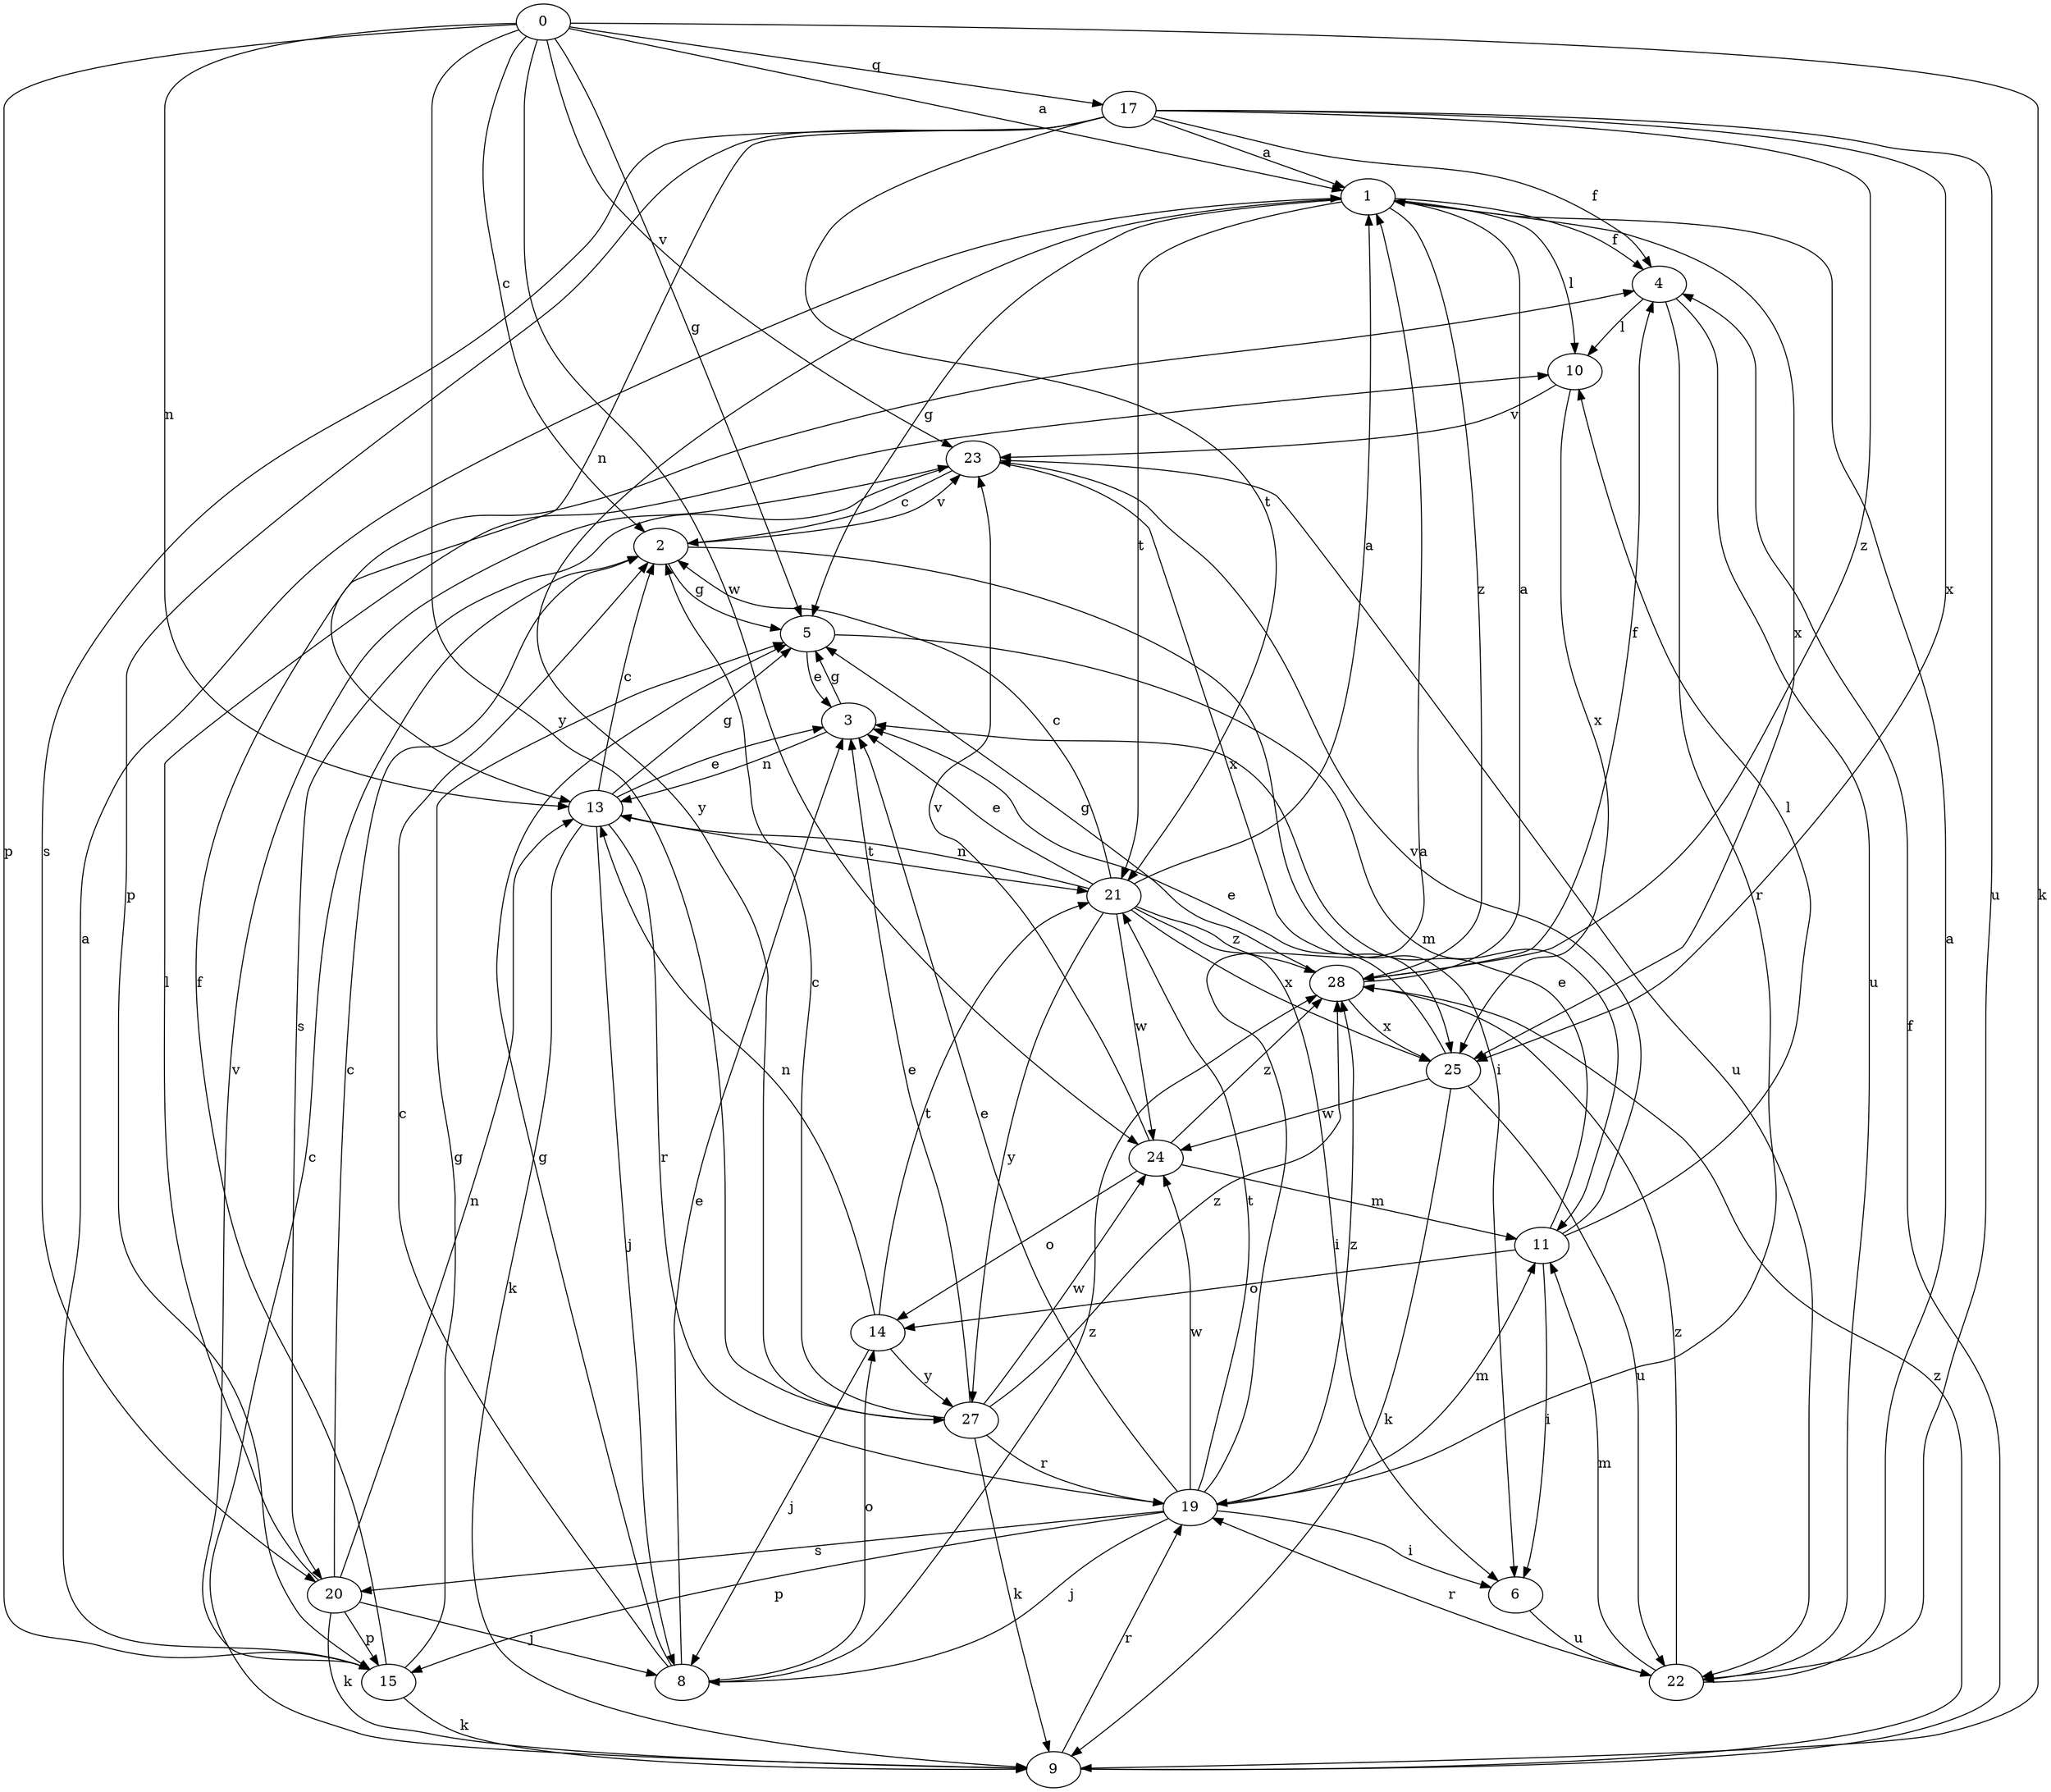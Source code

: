 strict digraph  {
0;
1;
2;
3;
4;
5;
6;
8;
9;
10;
11;
13;
14;
15;
17;
19;
20;
21;
22;
23;
24;
25;
27;
28;
0 -> 1  [label=a];
0 -> 2  [label=c];
0 -> 5  [label=g];
0 -> 9  [label=k];
0 -> 13  [label=n];
0 -> 15  [label=p];
0 -> 17  [label=q];
0 -> 23  [label=v];
0 -> 24  [label=w];
0 -> 27  [label=y];
1 -> 4  [label=f];
1 -> 5  [label=g];
1 -> 10  [label=l];
1 -> 21  [label=t];
1 -> 25  [label=x];
1 -> 27  [label=y];
1 -> 28  [label=z];
2 -> 5  [label=g];
2 -> 6  [label=i];
2 -> 23  [label=v];
3 -> 5  [label=g];
3 -> 13  [label=n];
4 -> 10  [label=l];
4 -> 19  [label=r];
4 -> 22  [label=u];
5 -> 3  [label=e];
5 -> 11  [label=m];
6 -> 22  [label=u];
8 -> 2  [label=c];
8 -> 3  [label=e];
8 -> 5  [label=g];
8 -> 14  [label=o];
8 -> 28  [label=z];
9 -> 2  [label=c];
9 -> 4  [label=f];
9 -> 19  [label=r];
9 -> 28  [label=z];
10 -> 23  [label=v];
10 -> 25  [label=x];
11 -> 3  [label=e];
11 -> 6  [label=i];
11 -> 10  [label=l];
11 -> 14  [label=o];
11 -> 23  [label=v];
13 -> 2  [label=c];
13 -> 3  [label=e];
13 -> 5  [label=g];
13 -> 8  [label=j];
13 -> 9  [label=k];
13 -> 19  [label=r];
13 -> 21  [label=t];
14 -> 8  [label=j];
14 -> 13  [label=n];
14 -> 21  [label=t];
14 -> 27  [label=y];
15 -> 1  [label=a];
15 -> 4  [label=f];
15 -> 5  [label=g];
15 -> 9  [label=k];
15 -> 23  [label=v];
17 -> 1  [label=a];
17 -> 4  [label=f];
17 -> 13  [label=n];
17 -> 15  [label=p];
17 -> 20  [label=s];
17 -> 21  [label=t];
17 -> 22  [label=u];
17 -> 25  [label=x];
17 -> 28  [label=z];
19 -> 1  [label=a];
19 -> 3  [label=e];
19 -> 6  [label=i];
19 -> 8  [label=j];
19 -> 11  [label=m];
19 -> 15  [label=p];
19 -> 20  [label=s];
19 -> 21  [label=t];
19 -> 24  [label=w];
19 -> 28  [label=z];
20 -> 2  [label=c];
20 -> 8  [label=j];
20 -> 9  [label=k];
20 -> 10  [label=l];
20 -> 13  [label=n];
20 -> 15  [label=p];
21 -> 1  [label=a];
21 -> 2  [label=c];
21 -> 3  [label=e];
21 -> 6  [label=i];
21 -> 13  [label=n];
21 -> 24  [label=w];
21 -> 25  [label=x];
21 -> 27  [label=y];
21 -> 28  [label=z];
22 -> 1  [label=a];
22 -> 11  [label=m];
22 -> 19  [label=r];
22 -> 28  [label=z];
23 -> 2  [label=c];
23 -> 20  [label=s];
23 -> 22  [label=u];
23 -> 25  [label=x];
24 -> 11  [label=m];
24 -> 14  [label=o];
24 -> 23  [label=v];
24 -> 28  [label=z];
25 -> 3  [label=e];
25 -> 9  [label=k];
25 -> 22  [label=u];
25 -> 24  [label=w];
27 -> 2  [label=c];
27 -> 3  [label=e];
27 -> 9  [label=k];
27 -> 19  [label=r];
27 -> 24  [label=w];
27 -> 28  [label=z];
28 -> 1  [label=a];
28 -> 4  [label=f];
28 -> 5  [label=g];
28 -> 25  [label=x];
}
